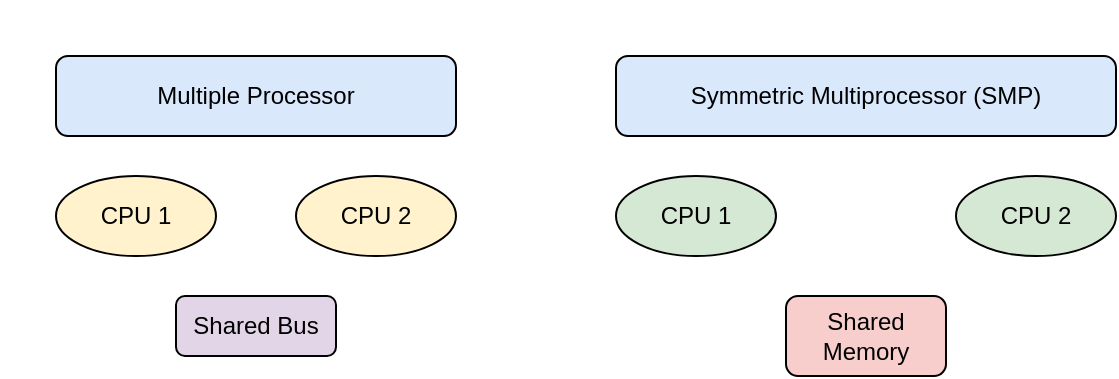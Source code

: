 <?xml version="1.0" encoding="UTF-8"?>
<mxfile>
  <diagram name="Multiple Processor and SMP Architecture" id="diagram1">
    <mxGraphModel dx="827" dy="541" grid="1" gridSize="10" guides="1" tooltips="1" connect="1" arrows="1" fold="1" page="1" pageScale="1" pageWidth="827" pageHeight="1169" math="0" shadow="0">
      <root>
        <mxCell id="0" />
        <mxCell id="1" parent="0" />
        
        <!-- Multiple Processor Architecture -->
        <mxCell id="2" value="Multiple Processor" style="rounded=1;whiteSpace=wrap;html=1;fillColor=#dae8fc;" vertex="1" parent="1">
          <mxGeometry x="20" y="20" width="200" height="40" as="geometry" />
        </mxCell>

        <mxCell id="3" value="CPU 1" style="ellipse;whiteSpace=wrap;html=1;fillColor=#fff2cc;" vertex="1" parent="1">
          <mxGeometry x="20" y="80" width="80" height="40" as="geometry" />
        </mxCell>
        <mxCell id="4" value="CPU 2" style="ellipse;whiteSpace=wrap;html=1;fillColor=#fff2cc;" vertex="1" parent="1">
          <mxGeometry x="140" y="80" width="80" height="40" as="geometry" />
        </mxCell>
        <mxCell id="5" value="Shared Bus" style="rounded=1;whiteSpace=wrap;html=1;fillColor=#e1d5e7;" vertex="1" parent="1">
          <mxGeometry x="80" y="140" width="80" height="30" as="geometry" />
        </mxCell>

        <mxCell id="6" edge="1" parent="1" source="3" target="5" style="edgeStyle=elbowEdgeStyle;rounded=1;html=1;strokeColor=#000000;"/>
        <mxCell id="7" edge="1" parent="1" source="4" target="5" style="edgeStyle=elbowEdgeStyle;rounded=1;html=1;strokeColor=#000000;"/>

        <!-- Symmetric Multiprocessor Architecture -->
        <mxCell id="8" value="Symmetric Multiprocessor (SMP)" style="rounded=1;whiteSpace=wrap;html=1;fillColor=#dae8fc;" vertex="1" parent="1">
          <mxGeometry x="300" y="20" width="250" height="40" as="geometry" />
        </mxCell>

        <mxCell id="9" value="CPU 1" style="ellipse;whiteSpace=wrap;html=1;fillColor=#d5e8d4;" vertex="1" parent="1">
          <mxGeometry x="300" y="80" width="80" height="40" as="geometry" />
        </mxCell>
        <mxCell id="10" value="CPU 2" style="ellipse;whiteSpace=wrap;html=1;fillColor=#d5e8d4;" vertex="1" parent="1">
          <mxGeometry x="470" y="80" width="80" height="40" as="geometry" />
        </mxCell>
        <mxCell id="11" value="Shared Memory" style="rounded=1;whiteSpace=wrap;html=1;fillColor=#f8cecc;" vertex="1" parent="1">
          <mxGeometry x="385" y="140" width="80" height="40" as="geometry" />
        </mxCell>

        <mxCell id="12" edge="1" parent="1" source="9" target="11" style="edgeStyle=elbowEdgeStyle;rounded=1;html=1;strokeColor=#000000;"/>
        <mxCell id="13" edge="1" parent="1" source="10" target="11" style="edgeStyle=elbowEdgeStyle;rounded=1;html=1;strokeColor=#000000;"/>
      </root>
    </mxGraphModel>
  </diagram>
</mxfile>
